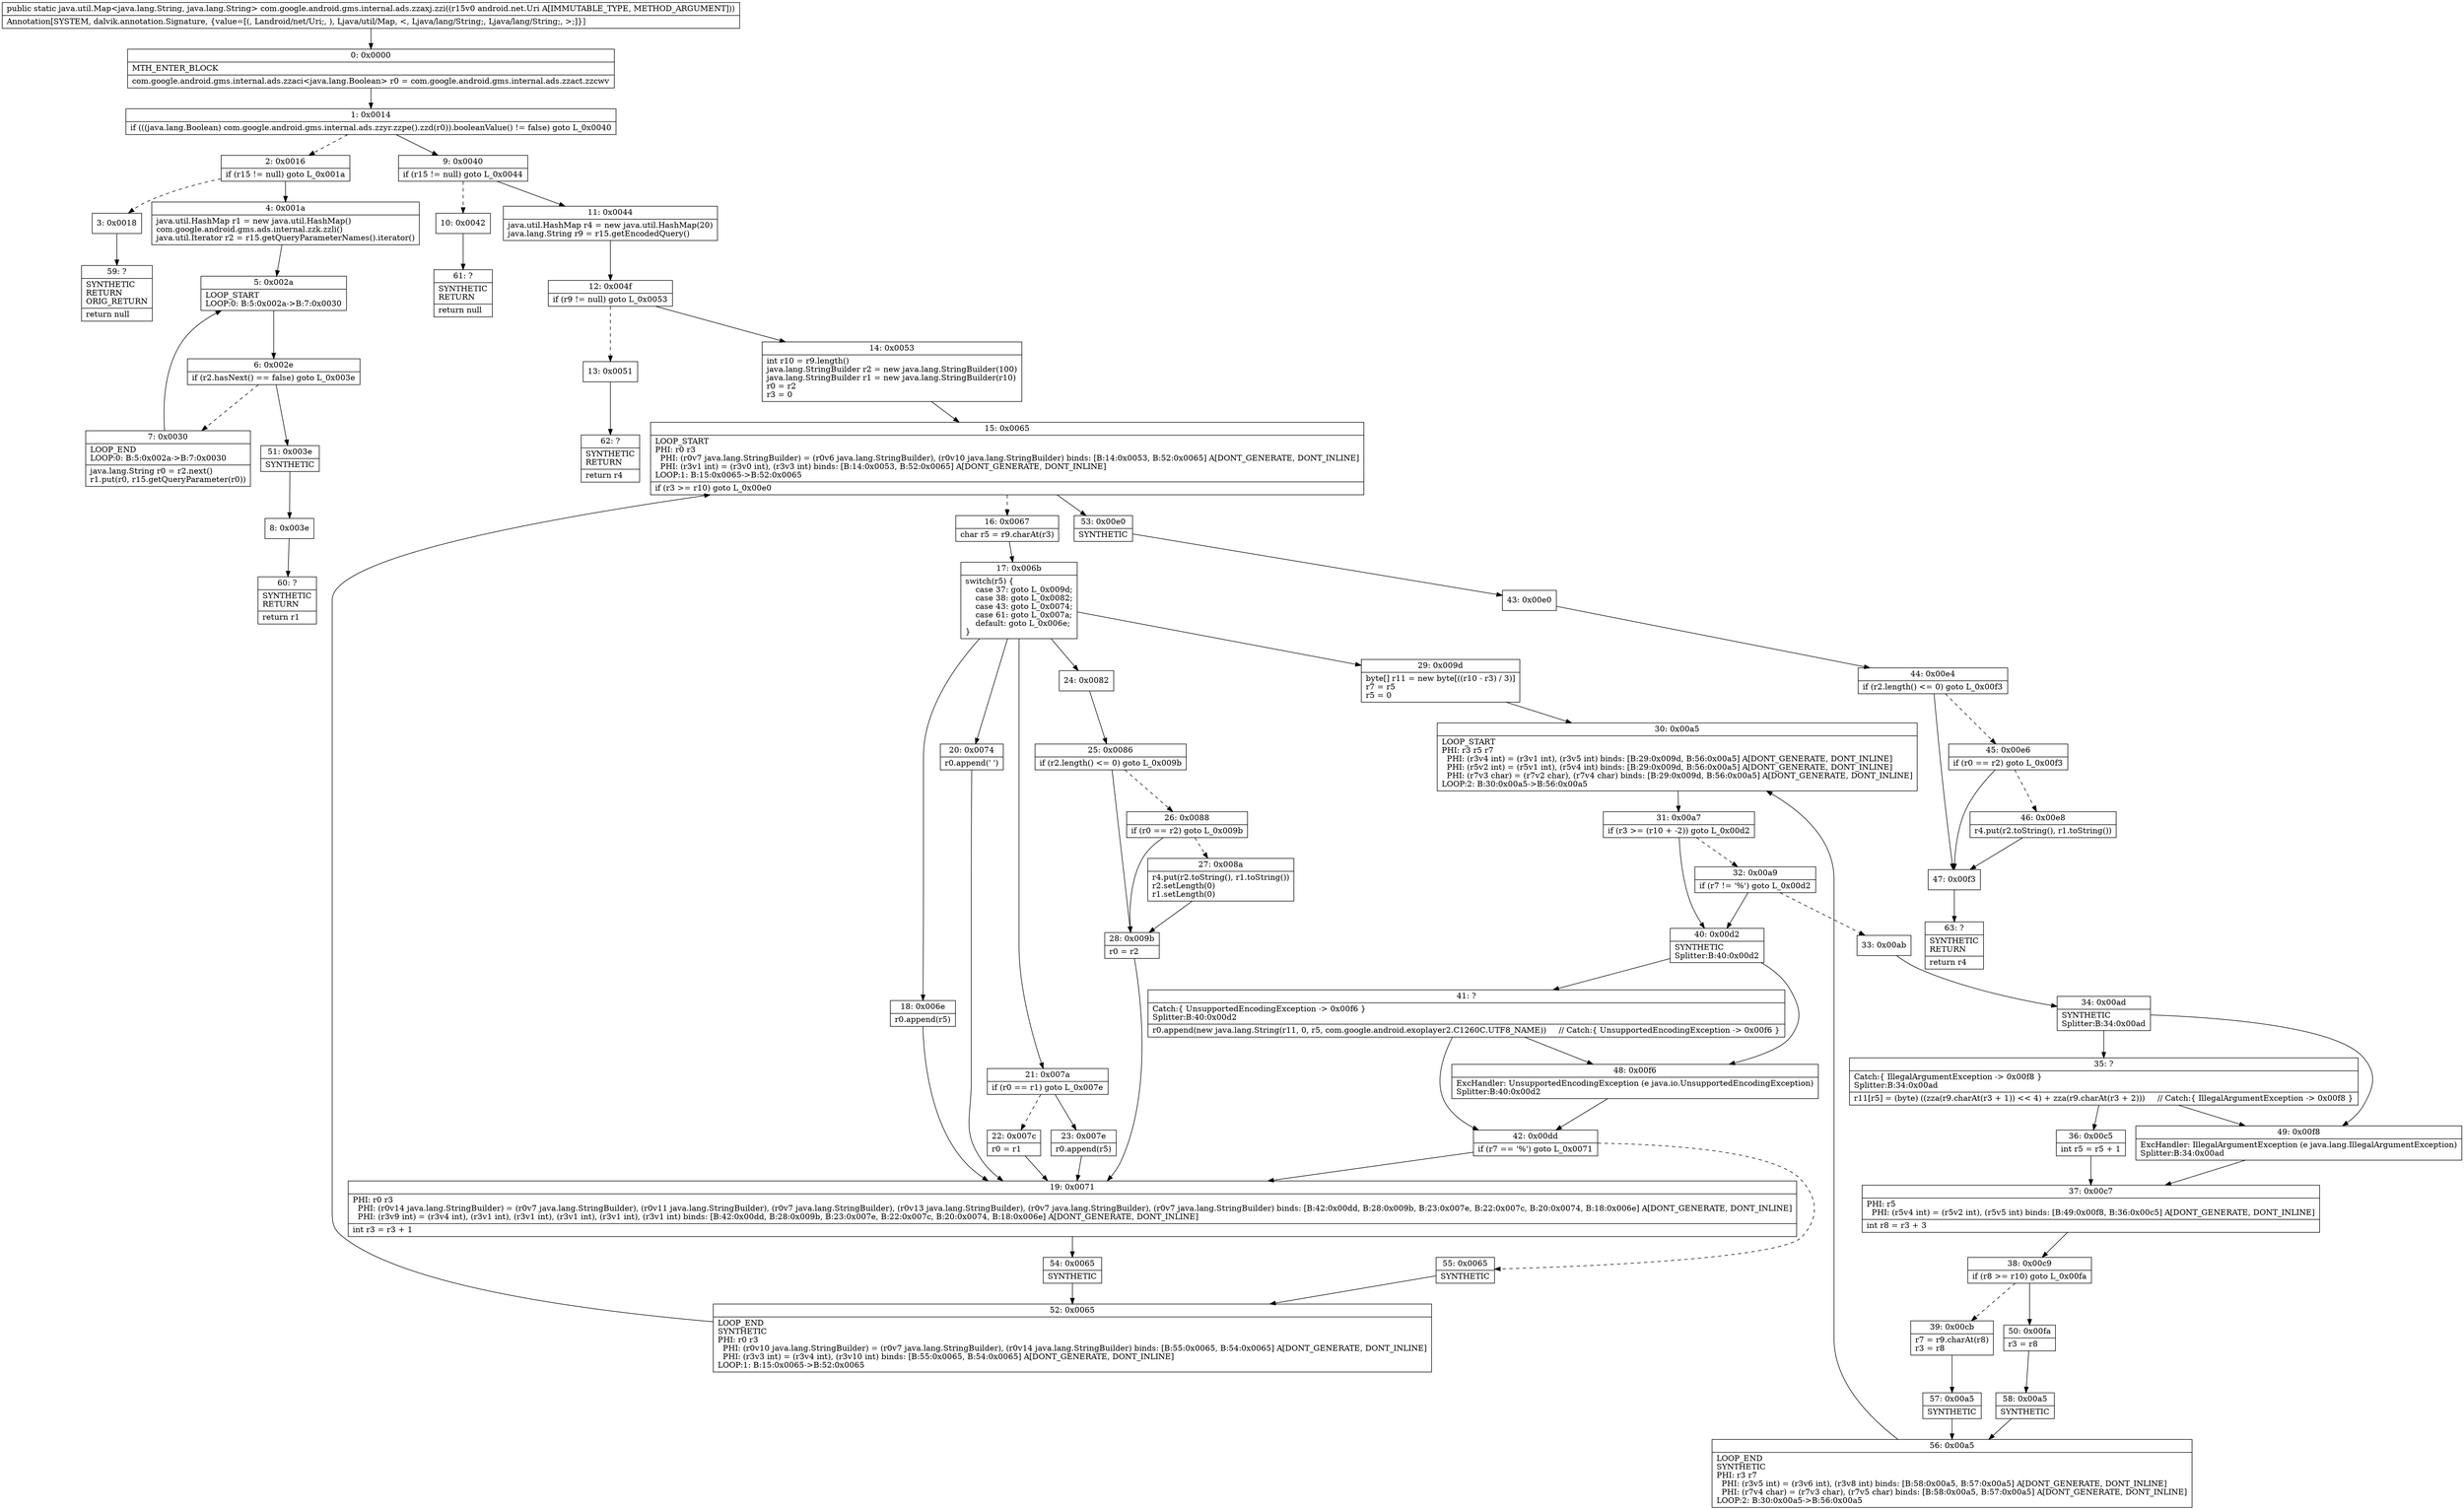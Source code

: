 digraph "CFG forcom.google.android.gms.internal.ads.zzaxj.zzi(Landroid\/net\/Uri;)Ljava\/util\/Map;" {
Node_0 [shape=record,label="{0\:\ 0x0000|MTH_ENTER_BLOCK\l|com.google.android.gms.internal.ads.zzaci\<java.lang.Boolean\> r0 = com.google.android.gms.internal.ads.zzact.zzcwv\l}"];
Node_1 [shape=record,label="{1\:\ 0x0014|if (((java.lang.Boolean) com.google.android.gms.internal.ads.zzyr.zzpe().zzd(r0)).booleanValue() != false) goto L_0x0040\l}"];
Node_2 [shape=record,label="{2\:\ 0x0016|if (r15 != null) goto L_0x001a\l}"];
Node_3 [shape=record,label="{3\:\ 0x0018}"];
Node_4 [shape=record,label="{4\:\ 0x001a|java.util.HashMap r1 = new java.util.HashMap()\lcom.google.android.gms.ads.internal.zzk.zzli()\ljava.util.Iterator r2 = r15.getQueryParameterNames().iterator()\l}"];
Node_5 [shape=record,label="{5\:\ 0x002a|LOOP_START\lLOOP:0: B:5:0x002a\-\>B:7:0x0030\l}"];
Node_6 [shape=record,label="{6\:\ 0x002e|if (r2.hasNext() == false) goto L_0x003e\l}"];
Node_7 [shape=record,label="{7\:\ 0x0030|LOOP_END\lLOOP:0: B:5:0x002a\-\>B:7:0x0030\l|java.lang.String r0 = r2.next()\lr1.put(r0, r15.getQueryParameter(r0))\l}"];
Node_8 [shape=record,label="{8\:\ 0x003e}"];
Node_9 [shape=record,label="{9\:\ 0x0040|if (r15 != null) goto L_0x0044\l}"];
Node_10 [shape=record,label="{10\:\ 0x0042}"];
Node_11 [shape=record,label="{11\:\ 0x0044|java.util.HashMap r4 = new java.util.HashMap(20)\ljava.lang.String r9 = r15.getEncodedQuery()\l}"];
Node_12 [shape=record,label="{12\:\ 0x004f|if (r9 != null) goto L_0x0053\l}"];
Node_13 [shape=record,label="{13\:\ 0x0051}"];
Node_14 [shape=record,label="{14\:\ 0x0053|int r10 = r9.length()\ljava.lang.StringBuilder r2 = new java.lang.StringBuilder(100)\ljava.lang.StringBuilder r1 = new java.lang.StringBuilder(r10)\lr0 = r2\lr3 = 0\l}"];
Node_15 [shape=record,label="{15\:\ 0x0065|LOOP_START\lPHI: r0 r3 \l  PHI: (r0v7 java.lang.StringBuilder) = (r0v6 java.lang.StringBuilder), (r0v10 java.lang.StringBuilder) binds: [B:14:0x0053, B:52:0x0065] A[DONT_GENERATE, DONT_INLINE]\l  PHI: (r3v1 int) = (r3v0 int), (r3v3 int) binds: [B:14:0x0053, B:52:0x0065] A[DONT_GENERATE, DONT_INLINE]\lLOOP:1: B:15:0x0065\-\>B:52:0x0065\l|if (r3 \>= r10) goto L_0x00e0\l}"];
Node_16 [shape=record,label="{16\:\ 0x0067|char r5 = r9.charAt(r3)\l}"];
Node_17 [shape=record,label="{17\:\ 0x006b|switch(r5) \{\l    case 37: goto L_0x009d;\l    case 38: goto L_0x0082;\l    case 43: goto L_0x0074;\l    case 61: goto L_0x007a;\l    default: goto L_0x006e;\l\}\l}"];
Node_18 [shape=record,label="{18\:\ 0x006e|r0.append(r5)\l}"];
Node_19 [shape=record,label="{19\:\ 0x0071|PHI: r0 r3 \l  PHI: (r0v14 java.lang.StringBuilder) = (r0v7 java.lang.StringBuilder), (r0v11 java.lang.StringBuilder), (r0v7 java.lang.StringBuilder), (r0v13 java.lang.StringBuilder), (r0v7 java.lang.StringBuilder), (r0v7 java.lang.StringBuilder) binds: [B:42:0x00dd, B:28:0x009b, B:23:0x007e, B:22:0x007c, B:20:0x0074, B:18:0x006e] A[DONT_GENERATE, DONT_INLINE]\l  PHI: (r3v9 int) = (r3v4 int), (r3v1 int), (r3v1 int), (r3v1 int), (r3v1 int), (r3v1 int) binds: [B:42:0x00dd, B:28:0x009b, B:23:0x007e, B:22:0x007c, B:20:0x0074, B:18:0x006e] A[DONT_GENERATE, DONT_INLINE]\l|int r3 = r3 + 1\l}"];
Node_20 [shape=record,label="{20\:\ 0x0074|r0.append(' ')\l}"];
Node_21 [shape=record,label="{21\:\ 0x007a|if (r0 == r1) goto L_0x007e\l}"];
Node_22 [shape=record,label="{22\:\ 0x007c|r0 = r1\l}"];
Node_23 [shape=record,label="{23\:\ 0x007e|r0.append(r5)\l}"];
Node_24 [shape=record,label="{24\:\ 0x0082}"];
Node_25 [shape=record,label="{25\:\ 0x0086|if (r2.length() \<= 0) goto L_0x009b\l}"];
Node_26 [shape=record,label="{26\:\ 0x0088|if (r0 == r2) goto L_0x009b\l}"];
Node_27 [shape=record,label="{27\:\ 0x008a|r4.put(r2.toString(), r1.toString())\lr2.setLength(0)\lr1.setLength(0)\l}"];
Node_28 [shape=record,label="{28\:\ 0x009b|r0 = r2\l}"];
Node_29 [shape=record,label="{29\:\ 0x009d|byte[] r11 = new byte[((r10 \- r3) \/ 3)]\lr7 = r5\lr5 = 0\l}"];
Node_30 [shape=record,label="{30\:\ 0x00a5|LOOP_START\lPHI: r3 r5 r7 \l  PHI: (r3v4 int) = (r3v1 int), (r3v5 int) binds: [B:29:0x009d, B:56:0x00a5] A[DONT_GENERATE, DONT_INLINE]\l  PHI: (r5v2 int) = (r5v1 int), (r5v4 int) binds: [B:29:0x009d, B:56:0x00a5] A[DONT_GENERATE, DONT_INLINE]\l  PHI: (r7v3 char) = (r7v2 char), (r7v4 char) binds: [B:29:0x009d, B:56:0x00a5] A[DONT_GENERATE, DONT_INLINE]\lLOOP:2: B:30:0x00a5\-\>B:56:0x00a5\l}"];
Node_31 [shape=record,label="{31\:\ 0x00a7|if (r3 \>= (r10 + \-2)) goto L_0x00d2\l}"];
Node_32 [shape=record,label="{32\:\ 0x00a9|if (r7 != '%') goto L_0x00d2\l}"];
Node_33 [shape=record,label="{33\:\ 0x00ab}"];
Node_34 [shape=record,label="{34\:\ 0x00ad|SYNTHETIC\lSplitter:B:34:0x00ad\l}"];
Node_35 [shape=record,label="{35\:\ ?|Catch:\{ IllegalArgumentException \-\> 0x00f8 \}\lSplitter:B:34:0x00ad\l|r11[r5] = (byte) ((zza(r9.charAt(r3 + 1)) \<\< 4) + zza(r9.charAt(r3 + 2)))     \/\/ Catch:\{ IllegalArgumentException \-\> 0x00f8 \}\l}"];
Node_36 [shape=record,label="{36\:\ 0x00c5|int r5 = r5 + 1\l}"];
Node_37 [shape=record,label="{37\:\ 0x00c7|PHI: r5 \l  PHI: (r5v4 int) = (r5v2 int), (r5v5 int) binds: [B:49:0x00f8, B:36:0x00c5] A[DONT_GENERATE, DONT_INLINE]\l|int r8 = r3 + 3\l}"];
Node_38 [shape=record,label="{38\:\ 0x00c9|if (r8 \>= r10) goto L_0x00fa\l}"];
Node_39 [shape=record,label="{39\:\ 0x00cb|r7 = r9.charAt(r8)\lr3 = r8\l}"];
Node_40 [shape=record,label="{40\:\ 0x00d2|SYNTHETIC\lSplitter:B:40:0x00d2\l}"];
Node_41 [shape=record,label="{41\:\ ?|Catch:\{ UnsupportedEncodingException \-\> 0x00f6 \}\lSplitter:B:40:0x00d2\l|r0.append(new java.lang.String(r11, 0, r5, com.google.android.exoplayer2.C1260C.UTF8_NAME))     \/\/ Catch:\{ UnsupportedEncodingException \-\> 0x00f6 \}\l}"];
Node_42 [shape=record,label="{42\:\ 0x00dd|if (r7 == '%') goto L_0x0071\l}"];
Node_43 [shape=record,label="{43\:\ 0x00e0}"];
Node_44 [shape=record,label="{44\:\ 0x00e4|if (r2.length() \<= 0) goto L_0x00f3\l}"];
Node_45 [shape=record,label="{45\:\ 0x00e6|if (r0 == r2) goto L_0x00f3\l}"];
Node_46 [shape=record,label="{46\:\ 0x00e8|r4.put(r2.toString(), r1.toString())\l}"];
Node_47 [shape=record,label="{47\:\ 0x00f3}"];
Node_48 [shape=record,label="{48\:\ 0x00f6|ExcHandler: UnsupportedEncodingException (e java.io.UnsupportedEncodingException)\lSplitter:B:40:0x00d2\l}"];
Node_49 [shape=record,label="{49\:\ 0x00f8|ExcHandler: IllegalArgumentException (e java.lang.IllegalArgumentException)\lSplitter:B:34:0x00ad\l}"];
Node_50 [shape=record,label="{50\:\ 0x00fa|r3 = r8\l}"];
Node_51 [shape=record,label="{51\:\ 0x003e|SYNTHETIC\l}"];
Node_52 [shape=record,label="{52\:\ 0x0065|LOOP_END\lSYNTHETIC\lPHI: r0 r3 \l  PHI: (r0v10 java.lang.StringBuilder) = (r0v7 java.lang.StringBuilder), (r0v14 java.lang.StringBuilder) binds: [B:55:0x0065, B:54:0x0065] A[DONT_GENERATE, DONT_INLINE]\l  PHI: (r3v3 int) = (r3v4 int), (r3v10 int) binds: [B:55:0x0065, B:54:0x0065] A[DONT_GENERATE, DONT_INLINE]\lLOOP:1: B:15:0x0065\-\>B:52:0x0065\l}"];
Node_53 [shape=record,label="{53\:\ 0x00e0|SYNTHETIC\l}"];
Node_54 [shape=record,label="{54\:\ 0x0065|SYNTHETIC\l}"];
Node_55 [shape=record,label="{55\:\ 0x0065|SYNTHETIC\l}"];
Node_56 [shape=record,label="{56\:\ 0x00a5|LOOP_END\lSYNTHETIC\lPHI: r3 r7 \l  PHI: (r3v5 int) = (r3v6 int), (r3v8 int) binds: [B:58:0x00a5, B:57:0x00a5] A[DONT_GENERATE, DONT_INLINE]\l  PHI: (r7v4 char) = (r7v3 char), (r7v5 char) binds: [B:58:0x00a5, B:57:0x00a5] A[DONT_GENERATE, DONT_INLINE]\lLOOP:2: B:30:0x00a5\-\>B:56:0x00a5\l}"];
Node_57 [shape=record,label="{57\:\ 0x00a5|SYNTHETIC\l}"];
Node_58 [shape=record,label="{58\:\ 0x00a5|SYNTHETIC\l}"];
Node_59 [shape=record,label="{59\:\ ?|SYNTHETIC\lRETURN\lORIG_RETURN\l|return null\l}"];
Node_60 [shape=record,label="{60\:\ ?|SYNTHETIC\lRETURN\l|return r1\l}"];
Node_61 [shape=record,label="{61\:\ ?|SYNTHETIC\lRETURN\l|return null\l}"];
Node_62 [shape=record,label="{62\:\ ?|SYNTHETIC\lRETURN\l|return r4\l}"];
Node_63 [shape=record,label="{63\:\ ?|SYNTHETIC\lRETURN\l|return r4\l}"];
MethodNode[shape=record,label="{public static java.util.Map\<java.lang.String, java.lang.String\> com.google.android.gms.internal.ads.zzaxj.zzi((r15v0 android.net.Uri A[IMMUTABLE_TYPE, METHOD_ARGUMENT]))  | Annotation[SYSTEM, dalvik.annotation.Signature, \{value=[(, Landroid\/net\/Uri;, ), Ljava\/util\/Map, \<, Ljava\/lang\/String;, Ljava\/lang\/String;, \>;]\}]\l}"];
MethodNode -> Node_0;
Node_0 -> Node_1;
Node_1 -> Node_2[style=dashed];
Node_1 -> Node_9;
Node_2 -> Node_3[style=dashed];
Node_2 -> Node_4;
Node_3 -> Node_59;
Node_4 -> Node_5;
Node_5 -> Node_6;
Node_6 -> Node_7[style=dashed];
Node_6 -> Node_51;
Node_7 -> Node_5;
Node_8 -> Node_60;
Node_9 -> Node_10[style=dashed];
Node_9 -> Node_11;
Node_10 -> Node_61;
Node_11 -> Node_12;
Node_12 -> Node_13[style=dashed];
Node_12 -> Node_14;
Node_13 -> Node_62;
Node_14 -> Node_15;
Node_15 -> Node_16[style=dashed];
Node_15 -> Node_53;
Node_16 -> Node_17;
Node_17 -> Node_18;
Node_17 -> Node_20;
Node_17 -> Node_21;
Node_17 -> Node_24;
Node_17 -> Node_29;
Node_18 -> Node_19;
Node_19 -> Node_54;
Node_20 -> Node_19;
Node_21 -> Node_22[style=dashed];
Node_21 -> Node_23;
Node_22 -> Node_19;
Node_23 -> Node_19;
Node_24 -> Node_25;
Node_25 -> Node_26[style=dashed];
Node_25 -> Node_28;
Node_26 -> Node_27[style=dashed];
Node_26 -> Node_28;
Node_27 -> Node_28;
Node_28 -> Node_19;
Node_29 -> Node_30;
Node_30 -> Node_31;
Node_31 -> Node_32[style=dashed];
Node_31 -> Node_40;
Node_32 -> Node_33[style=dashed];
Node_32 -> Node_40;
Node_33 -> Node_34;
Node_34 -> Node_35;
Node_34 -> Node_49;
Node_35 -> Node_36;
Node_35 -> Node_49;
Node_36 -> Node_37;
Node_37 -> Node_38;
Node_38 -> Node_39[style=dashed];
Node_38 -> Node_50;
Node_39 -> Node_57;
Node_40 -> Node_41;
Node_40 -> Node_48;
Node_41 -> Node_42;
Node_41 -> Node_48;
Node_42 -> Node_19;
Node_42 -> Node_55[style=dashed];
Node_43 -> Node_44;
Node_44 -> Node_45[style=dashed];
Node_44 -> Node_47;
Node_45 -> Node_46[style=dashed];
Node_45 -> Node_47;
Node_46 -> Node_47;
Node_47 -> Node_63;
Node_48 -> Node_42;
Node_49 -> Node_37;
Node_50 -> Node_58;
Node_51 -> Node_8;
Node_52 -> Node_15;
Node_53 -> Node_43;
Node_54 -> Node_52;
Node_55 -> Node_52;
Node_56 -> Node_30;
Node_57 -> Node_56;
Node_58 -> Node_56;
}

